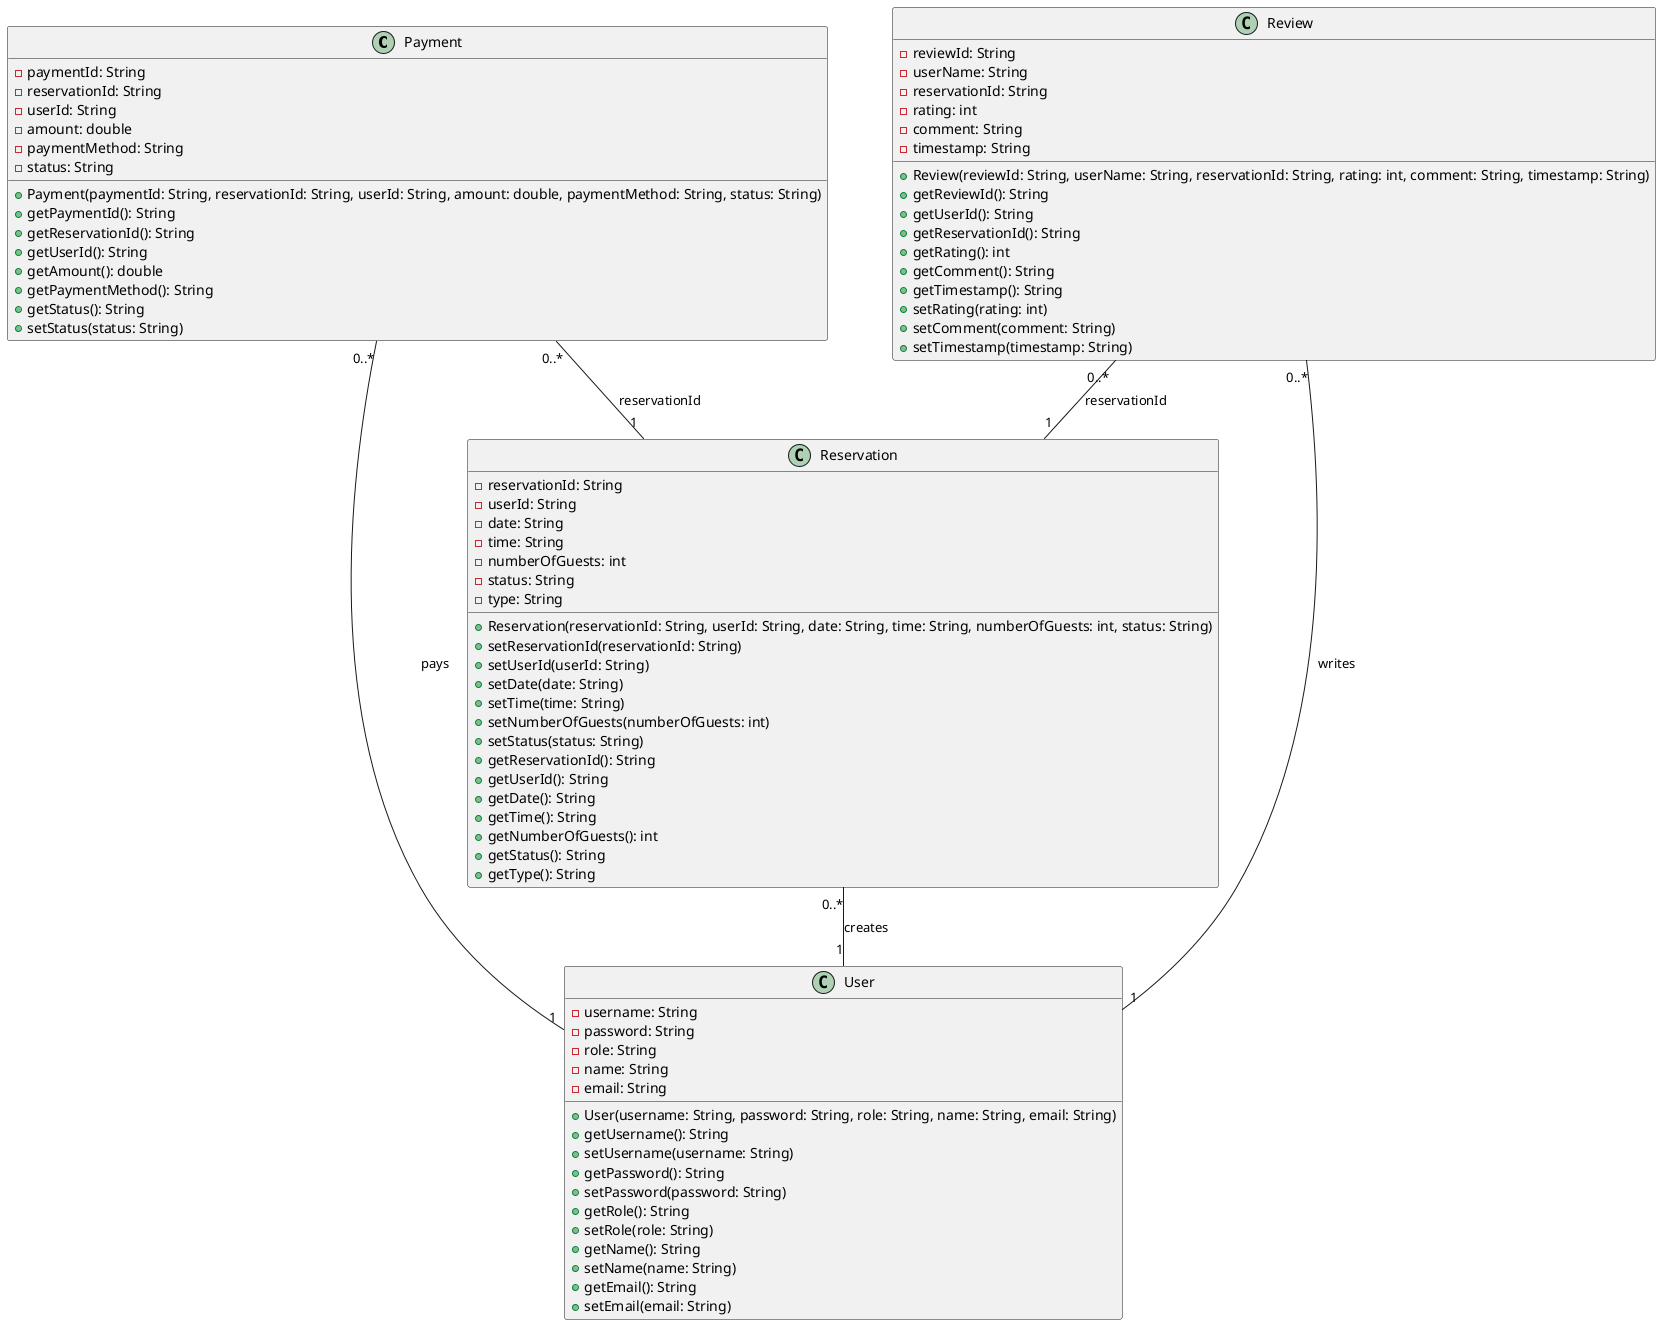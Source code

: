 @startuml


  class Payment {
    -paymentId: String
    -reservationId: String
    -userId: String
    -amount: double
    -paymentMethod: String
    -status: String
    +Payment(paymentId: String, reservationId: String, userId: String, amount: double, paymentMethod: String, status: String)
    +getPaymentId(): String
    +getReservationId(): String
    +getUserId(): String
    +getAmount(): double
    +getPaymentMethod(): String
    +getStatus(): String
    +setStatus(status: String)
  }

  class Reservation {
    -reservationId: String
    -userId: String
    -date: String
    -time: String
    -numberOfGuests: int
    -status: String
    -type: String
    +Reservation(reservationId: String, userId: String, date: String, time: String, numberOfGuests: int, status: String)
    +setReservationId(reservationId: String)
    +setUserId(userId: String)
    +setDate(date: String)
    +setTime(time: String)
    +setNumberOfGuests(numberOfGuests: int)
    +setStatus(status: String)
    +getReservationId(): String
    +getUserId(): String
    +getDate(): String
    +getTime(): String
    +getNumberOfGuests(): int
    +getStatus(): String
    +getType(): String
  }

  class Review {
    -reviewId: String
    -userName: String
    -reservationId: String
    -rating: int
    -comment: String
    -timestamp: String
    +Review(reviewId: String, userName: String, reservationId: String, rating: int, comment: String, timestamp: String)
    +getReviewId(): String
    +getUserId(): String
    +getReservationId(): String
    +getRating(): int
    +getComment(): String
    +getTimestamp(): String
    +setRating(rating: int)
    +setComment(comment: String)
    +setTimestamp(timestamp: String)
  }

  class User {
    -username: String
    -password: String
    -role: String
    -name: String
    -email: String
    +User(username: String, password: String, role: String, name: String, email: String)
    +getUsername(): String
    +setUsername(username: String)
    +getPassword(): String
    +setPassword(password: String)
    +getRole(): String
    +setRole(role: String)
    +getName(): String
    +setName(name: String)
    +getEmail(): String
    +setEmail(email: String)
  }

  ' Associations
Reservation "0..*" -- "1" User : creates
Payment "0..*" -- "1" Reservation : reservationId
Payment "0..*" -- "1" User : pays
Review "0..*" -- "1" Reservation : reservationId
Review "0..*" -- "1" User : writes



@enduml
